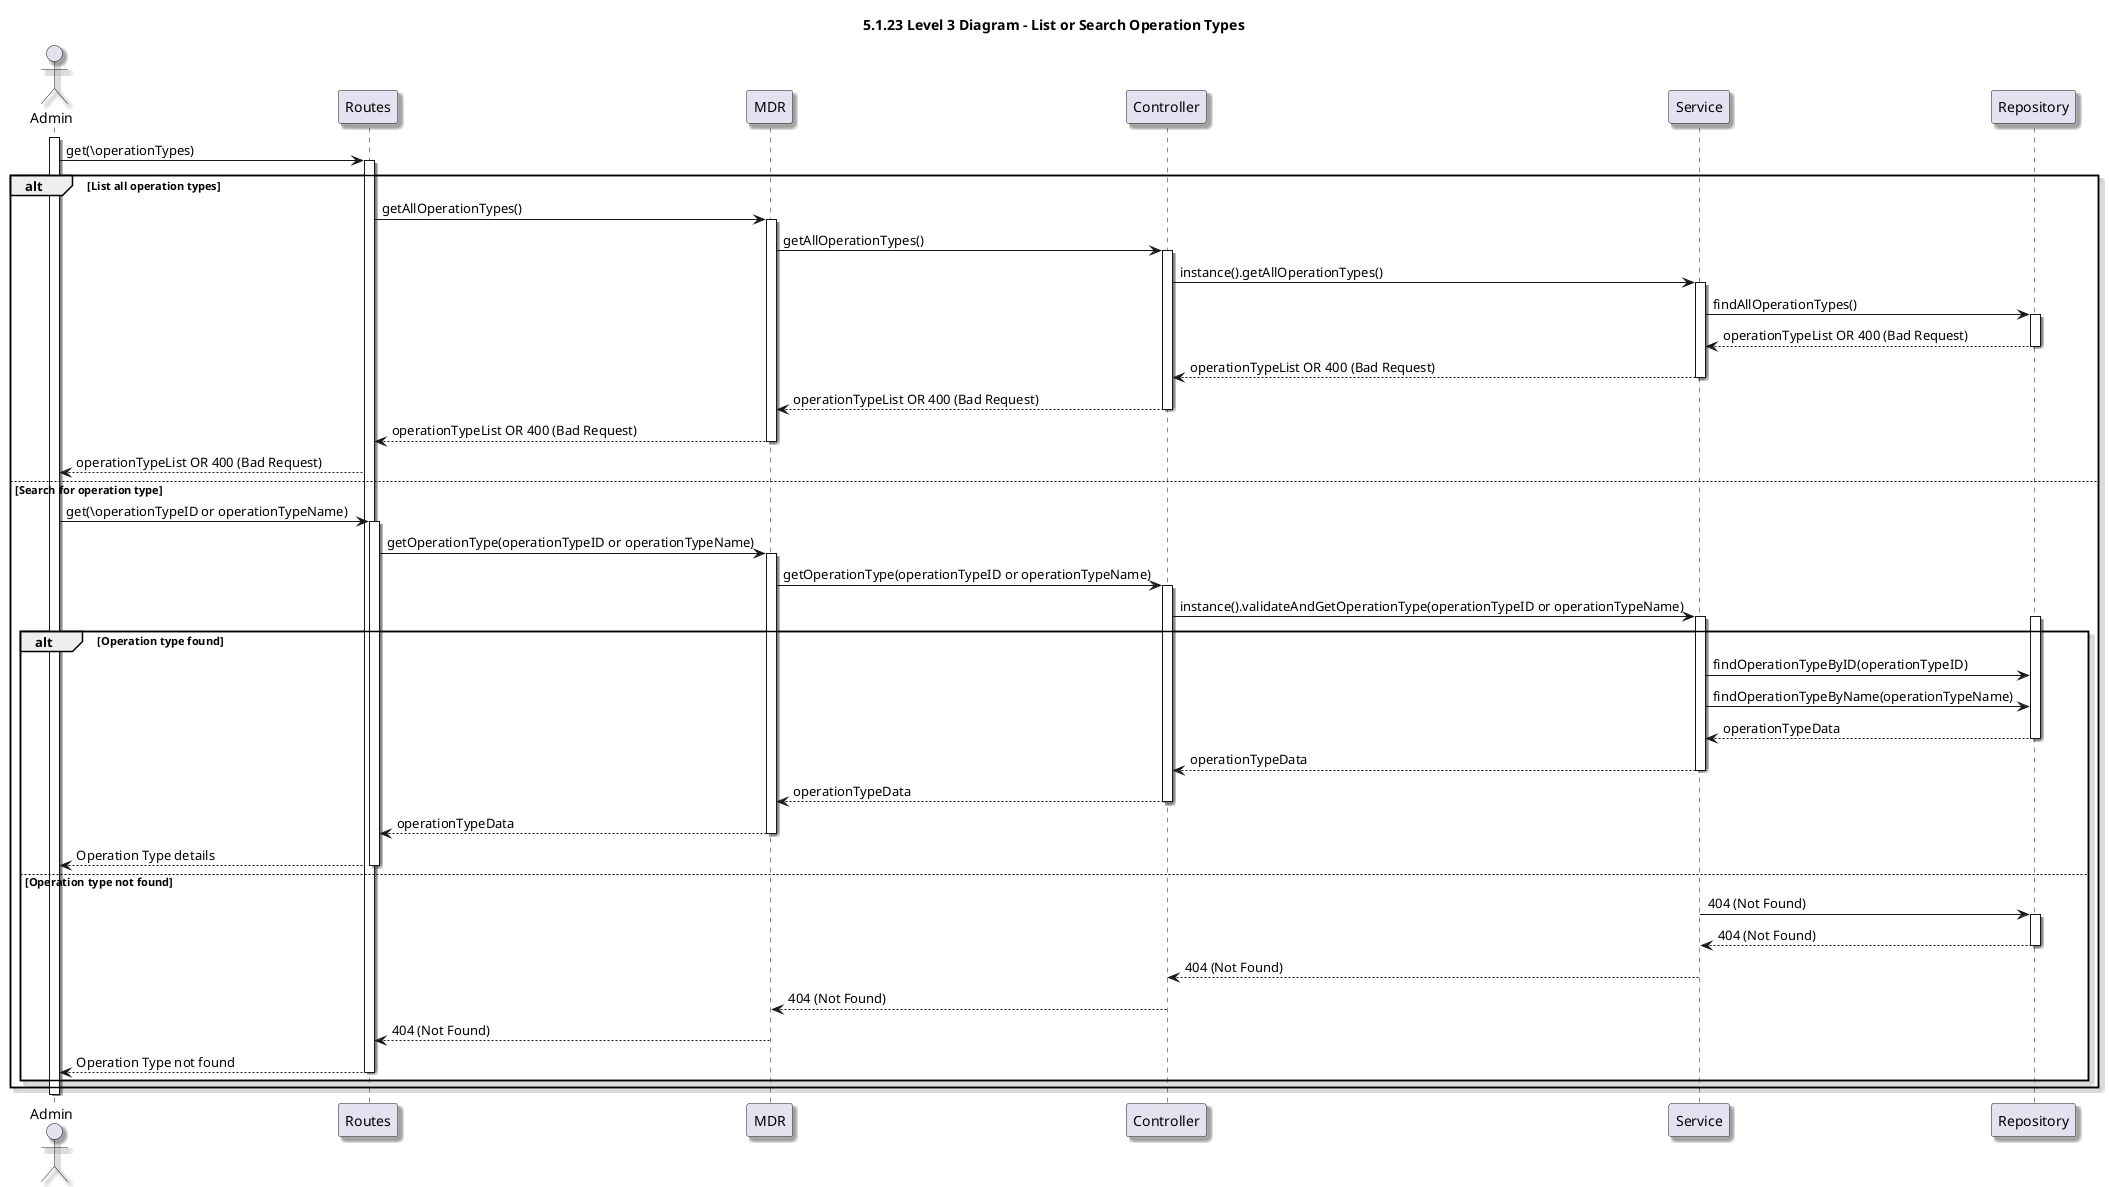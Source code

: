 @startuml level_3
skinparam handwritten false
skinparam monochrome false
skinparam packageStyle rect
skinparam shadowing true
title 5.1.23 Level 3 Diagram - List or Search Operation Types

actor Admin as AD

activate AD
AD -> Routes: get(\operationTypes)  
activate Routes

alt List all operation types
    Routes -> MDR: getAllOperationTypes()
    activate MDR
    MDR -> Controller: getAllOperationTypes()
    activate Controller
    Controller -> Service: instance().getAllOperationTypes()
    activate Service

    Service -> Repository: findAllOperationTypes()
    activate Repository
    Repository --> Service: operationTypeList OR 400 (Bad Request)
    deactivate Repository
    Service --> Controller: operationTypeList OR 400 (Bad Request)
    deactivate Service
    Controller --> MDR: operationTypeList OR 400 (Bad Request)
    deactivate Controller
    MDR --> Routes: operationTypeList OR 400 (Bad Request)
    deactivate MDR
    Routes --> AD: operationTypeList OR 400 (Bad Request)

else Search for operation type
    AD -> Routes: get(\operationTypeID or operationTypeName)
    activate Routes
    Routes -> MDR: getOperationType(operationTypeID or operationTypeName)
    activate MDR
    MDR -> Controller: getOperationType(operationTypeID or operationTypeName)
    activate Controller
    Controller -> Service: instance().validateAndGetOperationType(operationTypeID or operationTypeName)
    activate Service

    alt Operation type found
    activate Repository
        Service -> Repository: findOperationTypeByID(operationTypeID)
        Service -> Repository: findOperationTypeByName(operationTypeName)
        Repository --> Service: operationTypeData
        deactivate Repository
        Service --> Controller: operationTypeData
        deactivate Service
        Controller --> MDR: operationTypeData
        deactivate Controller
        MDR --> Routes: operationTypeData
        deactivate MDR
        Routes --> AD: Operation Type details
        deactivate Routes

    else Operation type not found
        Service -> Repository: 404 (Not Found)
        activate Repository
        Repository --> Service: 404 (Not Found)
        deactivate Repository
        Service --> Controller: 404 (Not Found)
        deactivate Service
        Controller --> MDR: 404 (Not Found)
        deactivate Controller
        MDR --> Routes: 404 (Not Found)
        deactivate MDR
        Routes --> AD: Operation Type not found
        deactivate Routes
    end
end

deactivate AD

@enduml
